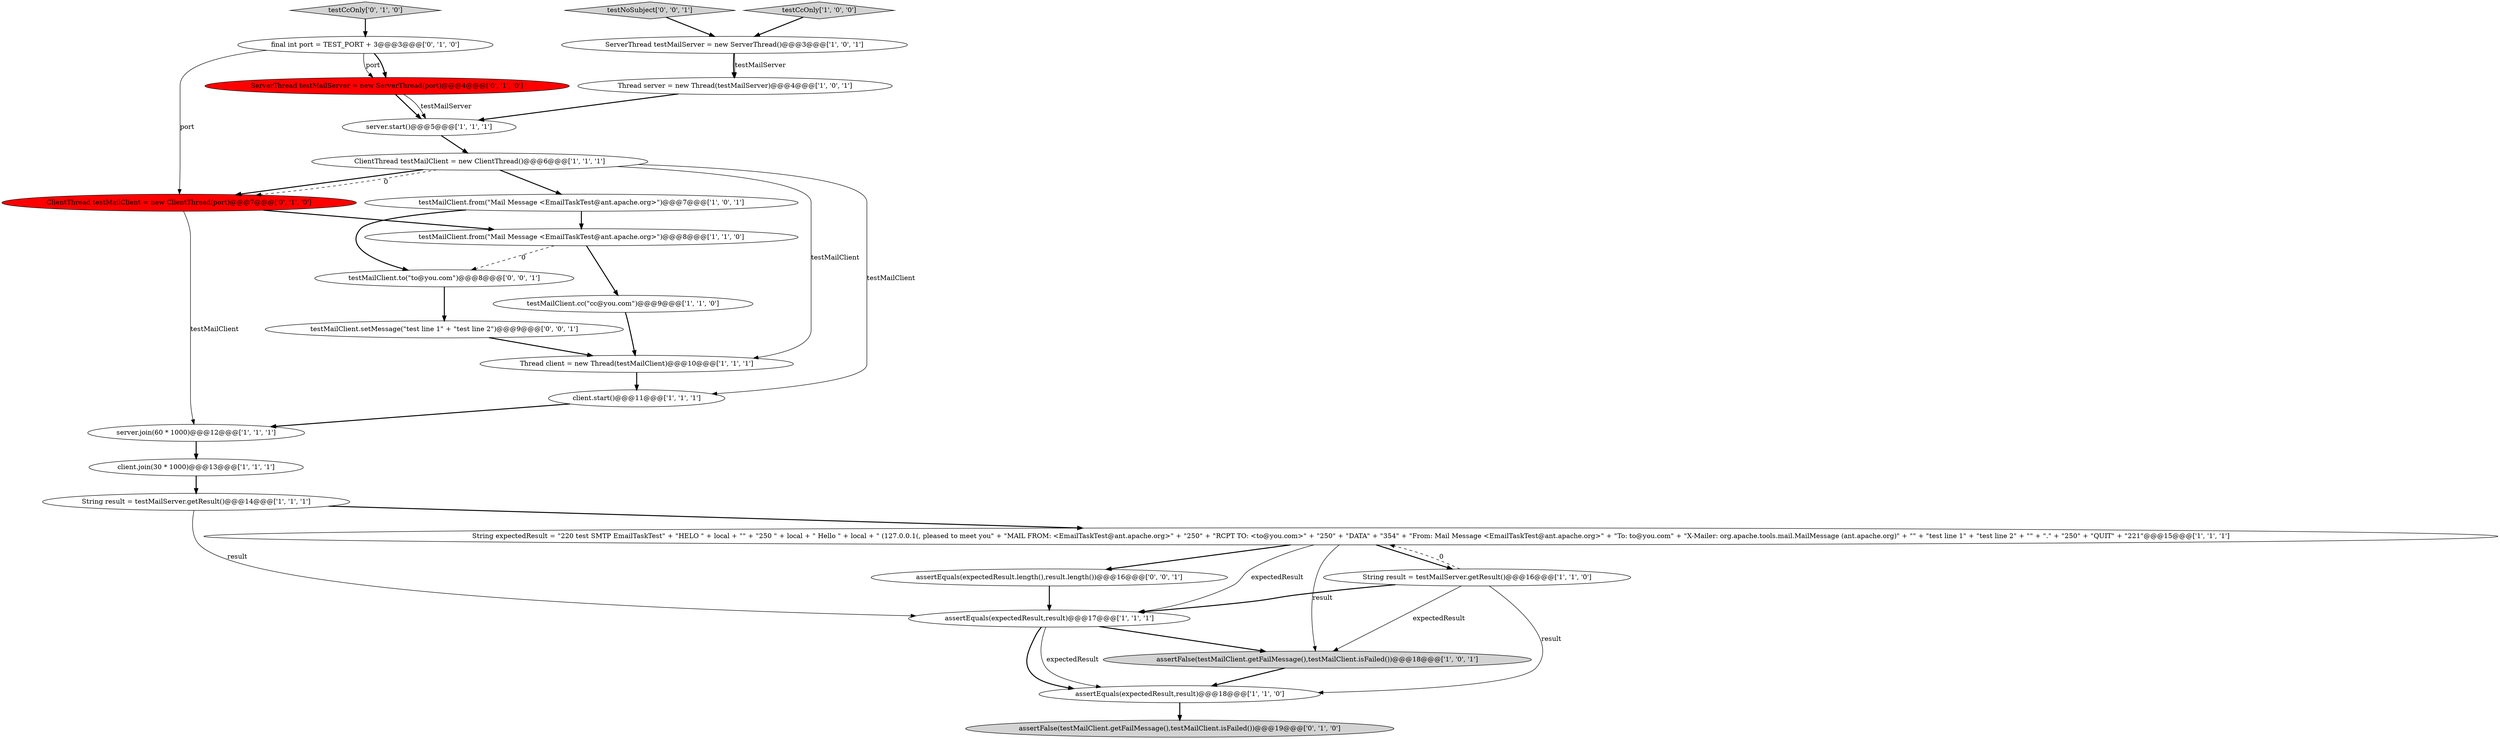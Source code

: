 digraph {
25 [style = filled, label = "testMailClient.to(\"to@you.com\")@@@8@@@['0', '0', '1']", fillcolor = white, shape = ellipse image = "AAA0AAABBB3BBB"];
0 [style = filled, label = "testMailClient.from(\"Mail Message <EmailTaskTest@ant.apache.org>\")@@@8@@@['1', '1', '0']", fillcolor = white, shape = ellipse image = "AAA0AAABBB1BBB"];
24 [style = filled, label = "testMailClient.setMessage(\"test line 1\" + \"test line 2\")@@@9@@@['0', '0', '1']", fillcolor = white, shape = ellipse image = "AAA0AAABBB3BBB"];
19 [style = filled, label = "final int port = TEST_PORT + 3@@@3@@@['0', '1', '0']", fillcolor = white, shape = ellipse image = "AAA0AAABBB2BBB"];
22 [style = filled, label = "ServerThread testMailServer = new ServerThread(port)@@@4@@@['0', '1', '0']", fillcolor = red, shape = ellipse image = "AAA1AAABBB2BBB"];
15 [style = filled, label = "ClientThread testMailClient = new ClientThread()@@@6@@@['1', '1', '1']", fillcolor = white, shape = ellipse image = "AAA0AAABBB1BBB"];
14 [style = filled, label = "testMailClient.from(\"Mail Message <EmailTaskTest@ant.apache.org>\")@@@7@@@['1', '0', '1']", fillcolor = white, shape = ellipse image = "AAA0AAABBB1BBB"];
6 [style = filled, label = "server.join(60 * 1000)@@@12@@@['1', '1', '1']", fillcolor = white, shape = ellipse image = "AAA0AAABBB1BBB"];
13 [style = filled, label = "testMailClient.cc(\"cc@you.com\")@@@9@@@['1', '1', '0']", fillcolor = white, shape = ellipse image = "AAA0AAABBB1BBB"];
26 [style = filled, label = "assertEquals(expectedResult.length(),result.length())@@@16@@@['0', '0', '1']", fillcolor = white, shape = ellipse image = "AAA0AAABBB3BBB"];
11 [style = filled, label = "String expectedResult = \"220 test SMTP EmailTaskTest\" + \"HELO \" + local + \"\" + \"250 \" + local + \" Hello \" + local + \" (127.0.0.1(, pleased to meet you\" + \"MAIL FROM: <EmailTaskTest@ant.apache.org>\" + \"250\" + \"RCPT TO: <to@you.com>\" + \"250\" + \"DATA\" + \"354\" + \"From: Mail Message <EmailTaskTest@ant.apache.org>\" + \"To: to@you.com\" + \"X-Mailer: org.apache.tools.mail.MailMessage (ant.apache.org)\" + \"\" + \"test line 1\" + \"test line 2\" + \"\" + \".\" + \"250\" + \"QUIT\" + \"221\"@@@15@@@['1', '1', '1']", fillcolor = white, shape = ellipse image = "AAA0AAABBB1BBB"];
23 [style = filled, label = "testNoSubject['0', '0', '1']", fillcolor = lightgray, shape = diamond image = "AAA0AAABBB3BBB"];
3 [style = filled, label = "assertFalse(testMailClient.getFailMessage(),testMailClient.isFailed())@@@18@@@['1', '0', '1']", fillcolor = lightgray, shape = ellipse image = "AAA0AAABBB1BBB"];
21 [style = filled, label = "ClientThread testMailClient = new ClientThread(port)@@@7@@@['0', '1', '0']", fillcolor = red, shape = ellipse image = "AAA1AAABBB2BBB"];
1 [style = filled, label = "Thread client = new Thread(testMailClient)@@@10@@@['1', '1', '1']", fillcolor = white, shape = ellipse image = "AAA0AAABBB1BBB"];
20 [style = filled, label = "assertFalse(testMailClient.getFailMessage(),testMailClient.isFailed())@@@19@@@['0', '1', '0']", fillcolor = lightgray, shape = ellipse image = "AAA0AAABBB2BBB"];
2 [style = filled, label = "String result = testMailServer.getResult()@@@14@@@['1', '1', '1']", fillcolor = white, shape = ellipse image = "AAA0AAABBB1BBB"];
17 [style = filled, label = "client.start()@@@11@@@['1', '1', '1']", fillcolor = white, shape = ellipse image = "AAA0AAABBB1BBB"];
10 [style = filled, label = "Thread server = new Thread(testMailServer)@@@4@@@['1', '0', '1']", fillcolor = white, shape = ellipse image = "AAA0AAABBB1BBB"];
5 [style = filled, label = "assertEquals(expectedResult,result)@@@18@@@['1', '1', '0']", fillcolor = white, shape = ellipse image = "AAA0AAABBB1BBB"];
4 [style = filled, label = "server.start()@@@5@@@['1', '1', '1']", fillcolor = white, shape = ellipse image = "AAA0AAABBB1BBB"];
16 [style = filled, label = "assertEquals(expectedResult,result)@@@17@@@['1', '1', '1']", fillcolor = white, shape = ellipse image = "AAA0AAABBB1BBB"];
7 [style = filled, label = "testCcOnly['1', '0', '0']", fillcolor = lightgray, shape = diamond image = "AAA0AAABBB1BBB"];
8 [style = filled, label = "ServerThread testMailServer = new ServerThread()@@@3@@@['1', '0', '1']", fillcolor = white, shape = ellipse image = "AAA0AAABBB1BBB"];
9 [style = filled, label = "client.join(30 * 1000)@@@13@@@['1', '1', '1']", fillcolor = white, shape = ellipse image = "AAA0AAABBB1BBB"];
12 [style = filled, label = "String result = testMailServer.getResult()@@@16@@@['1', '1', '0']", fillcolor = white, shape = ellipse image = "AAA0AAABBB1BBB"];
18 [style = filled, label = "testCcOnly['0', '1', '0']", fillcolor = lightgray, shape = diamond image = "AAA0AAABBB2BBB"];
21->6 [style = solid, label="testMailClient"];
16->3 [style = bold, label=""];
15->17 [style = solid, label="testMailClient"];
8->10 [style = bold, label=""];
19->21 [style = solid, label="port"];
14->25 [style = bold, label=""];
0->13 [style = bold, label=""];
15->14 [style = bold, label=""];
21->0 [style = bold, label=""];
5->20 [style = bold, label=""];
17->6 [style = bold, label=""];
9->2 [style = bold, label=""];
15->21 [style = bold, label=""];
4->15 [style = bold, label=""];
18->19 [style = bold, label=""];
15->21 [style = dashed, label="0"];
8->10 [style = solid, label="testMailServer"];
12->5 [style = solid, label="result"];
11->12 [style = bold, label=""];
19->22 [style = solid, label="port"];
12->16 [style = bold, label=""];
23->8 [style = bold, label=""];
7->8 [style = bold, label=""];
13->1 [style = bold, label=""];
2->16 [style = solid, label="result"];
1->17 [style = bold, label=""];
22->4 [style = bold, label=""];
26->16 [style = bold, label=""];
25->24 [style = bold, label=""];
12->11 [style = dashed, label="0"];
3->5 [style = bold, label=""];
11->3 [style = solid, label="result"];
15->1 [style = solid, label="testMailClient"];
14->0 [style = bold, label=""];
0->25 [style = dashed, label="0"];
11->16 [style = solid, label="expectedResult"];
10->4 [style = bold, label=""];
16->5 [style = bold, label=""];
12->3 [style = solid, label="expectedResult"];
24->1 [style = bold, label=""];
6->9 [style = bold, label=""];
16->5 [style = solid, label="expectedResult"];
22->4 [style = solid, label="testMailServer"];
19->22 [style = bold, label=""];
2->11 [style = bold, label=""];
11->26 [style = bold, label=""];
}

